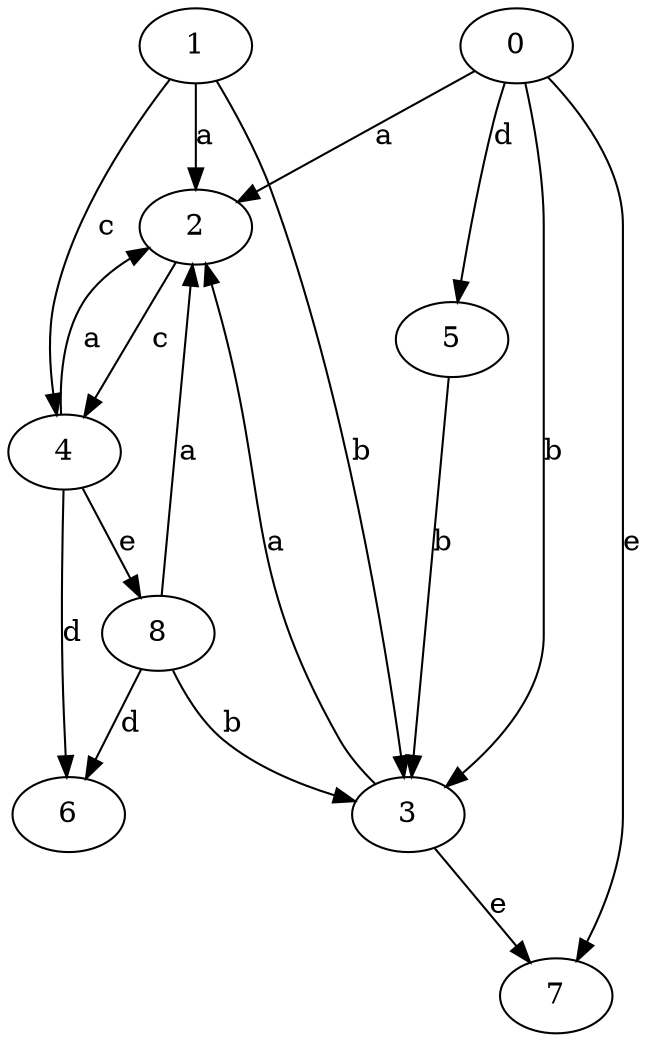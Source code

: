 strict digraph  {
1;
2;
3;
4;
5;
6;
0;
7;
8;
1 -> 2  [label=a];
1 -> 3  [label=b];
1 -> 4  [label=c];
2 -> 4  [label=c];
3 -> 2  [label=a];
3 -> 7  [label=e];
4 -> 2  [label=a];
4 -> 6  [label=d];
4 -> 8  [label=e];
5 -> 3  [label=b];
0 -> 2  [label=a];
0 -> 3  [label=b];
0 -> 5  [label=d];
0 -> 7  [label=e];
8 -> 2  [label=a];
8 -> 3  [label=b];
8 -> 6  [label=d];
}
